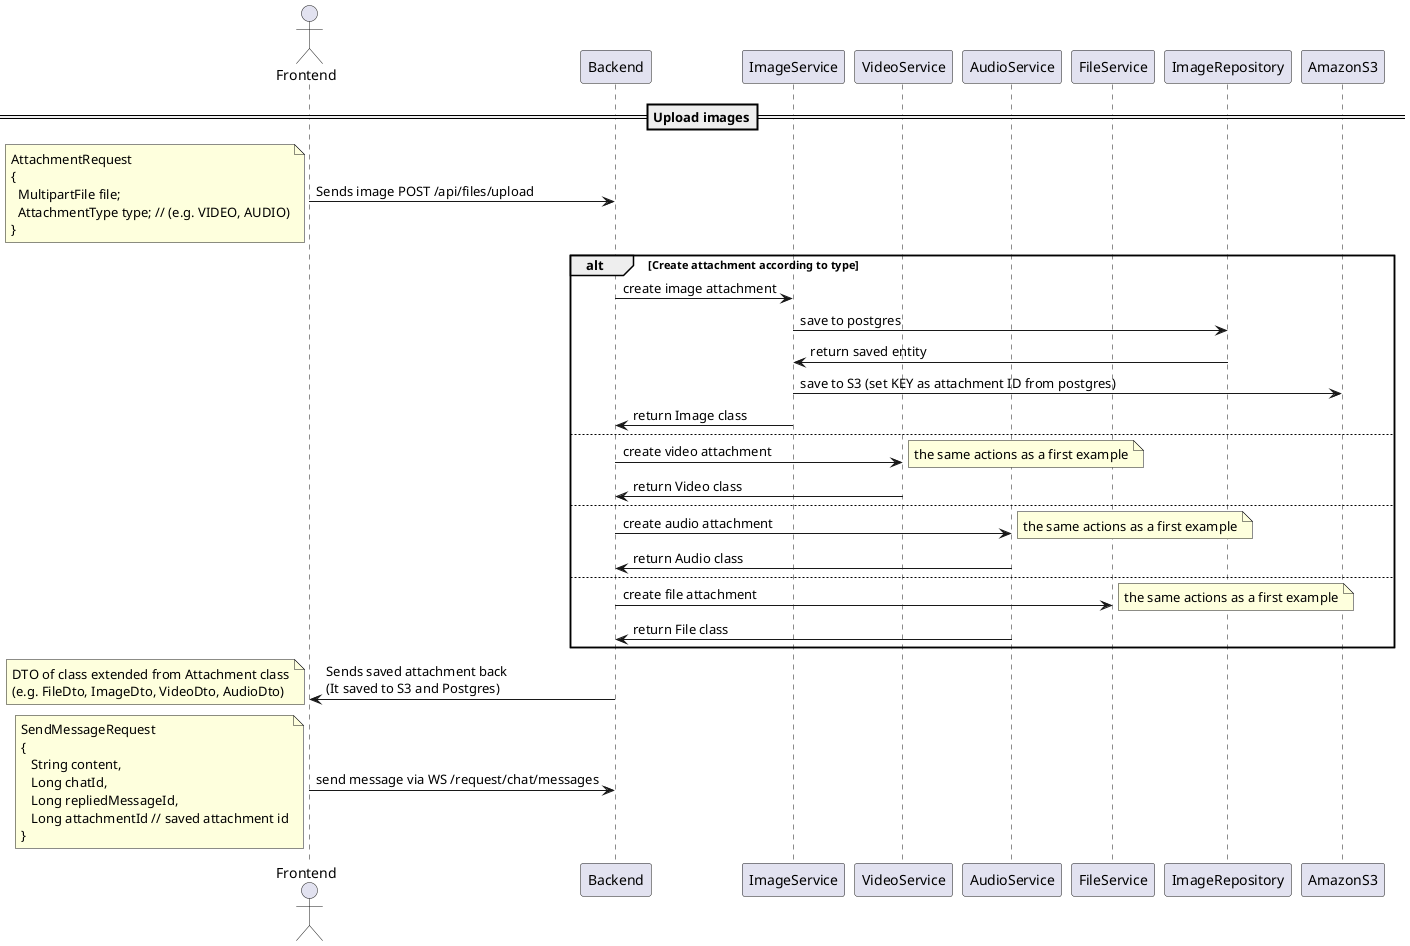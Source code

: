 @startuml
actor Frontend
participant Backend
participant ImageService
participant VideoService
participant AudioService
participant FileService
'participant AttachmentService
participant ImageRepository
participant AmazonS3

==Upload images==

Frontend -> Backend : Sends image POST /api/files/upload

note left
AttachmentRequest
{
  MultipartFile file;
  AttachmentType type; // (e.g. VIDEO, AUDIO)
}
end note

alt Create attachment according to type
  Backend -> ImageService : create image attachment
  ImageService -> ImageRepository : save to postgres
  ImageRepository -> ImageService : return saved entity
  ImageService -> AmazonS3 : save to S3 (set KEY as attachment ID from postgres)
  ImageService -> Backend : return Image class
else
  Backend -> VideoService : create video attachment
  note right: the same actions as a first example
  VideoService -> Backend : return Video class
else
  Backend -> AudioService : create audio attachment
  note right: the same actions as a first example
  AudioService -> Backend : return Audio class
else
  Backend -> FileService : create file attachment
  note right: the same actions as a first example
  AudioService -> Backend : return File class
end

Backend -> Frontend : Sends saved attachment back\n(It saved to S3 and Postgres)

note left
DTO of class extended from Attachment class
(e.g. FileDto, ImageDto, VideoDto, AudioDto)
end note

Frontend -> Backend : send message via WS /request/chat/messages
note left
SendMessageRequest
{
   String content,
   Long chatId,
   Long repliedMessageId,
   Long attachmentId // saved attachment id
}
end note


@enduml
